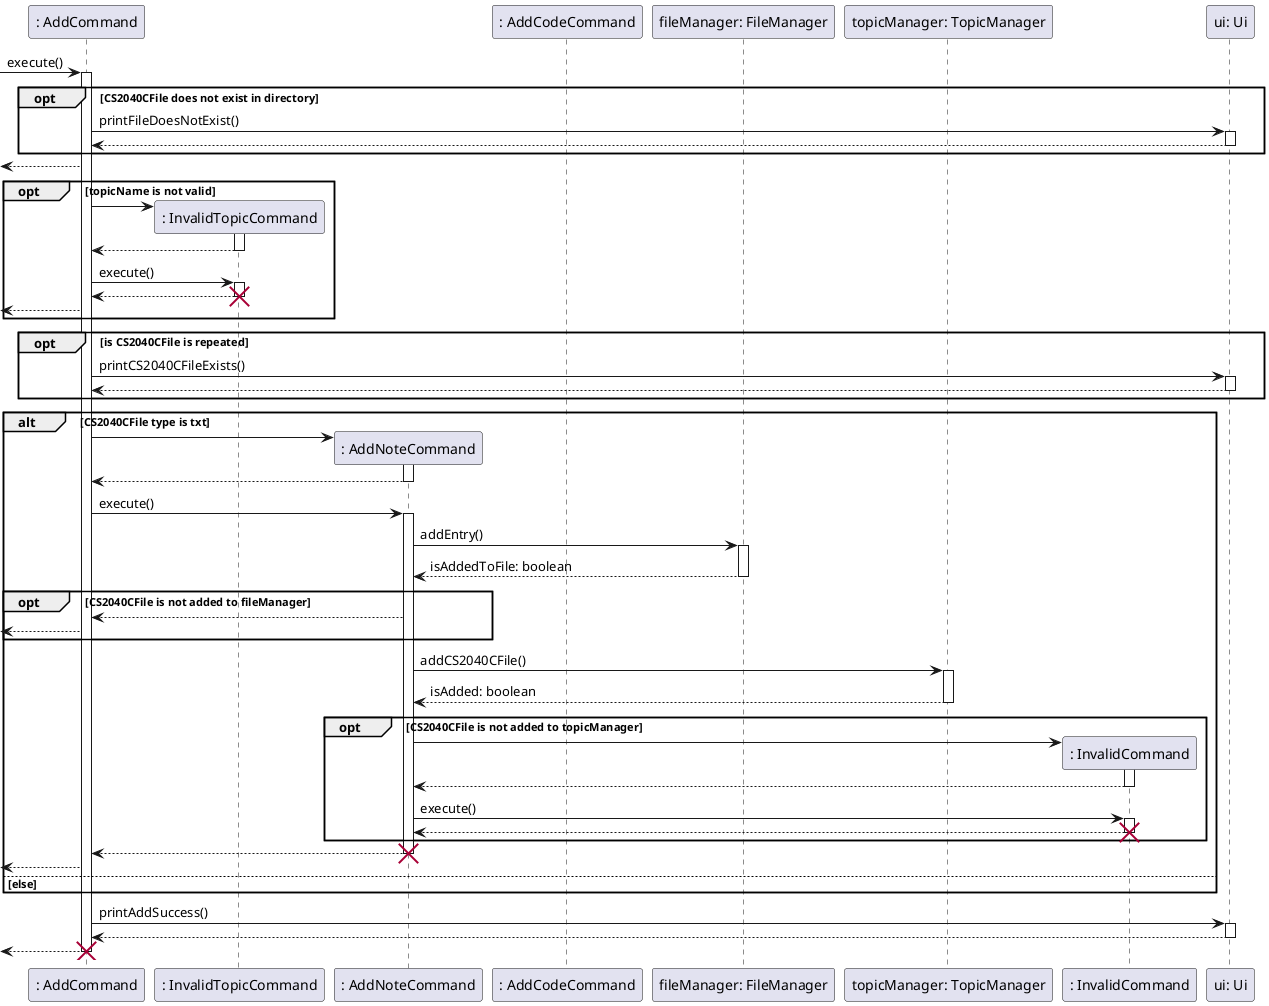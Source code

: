 @startuml

participant ": AddCommand" as a
participant ": InvalidTopicCommand" as it
participant ": AddNoteCommand" as an
participant ": AddCodeCommand" as ac
participant "fileManager: FileManager" as fm
participant "topicManager: TopicManager" as tm
participant ": InvalidCommand" as ic
participant "ui: Ui" as ui

-> a : execute()
activate a
    opt CS2040CFile does not exist in directory
        a -> ui : printFileDoesNotExist()
        activate ui
        return
    end
    <-- a

    opt topicName is not valid
        a -> it **
        activate it
        return

        a -> it: execute()
        activate it
        return
        destroy it
        <-- a
    end

    opt is CS2040CFile is repeated
        a -> ui : printCS2040CFileExists()
        activate ui
        return
    end

    alt CS2040CFile type is txt
        a -> an **
        activate an
        return

        a -> an : execute()
        activate an
            an -> fm : addEntry()
            activate fm
            return isAddedToFile: boolean

            opt CS2040CFile is not added to fileManager
                an --> a
                <-- a
            end

            an -> tm : addCS2040CFile()
            activate tm
            return isAdded: boolean

            opt CS2040CFile is not added to topicManager
                an -> ic **
                activate ic
                return

                an -> ic : execute()
                activate ic
                return
                destroy ic
            end
            return
            destroy an
            <-- a
        else else
        end
    a -> ui : printAddSuccess()
    activate ui
    return
return
destroy a

@enduml